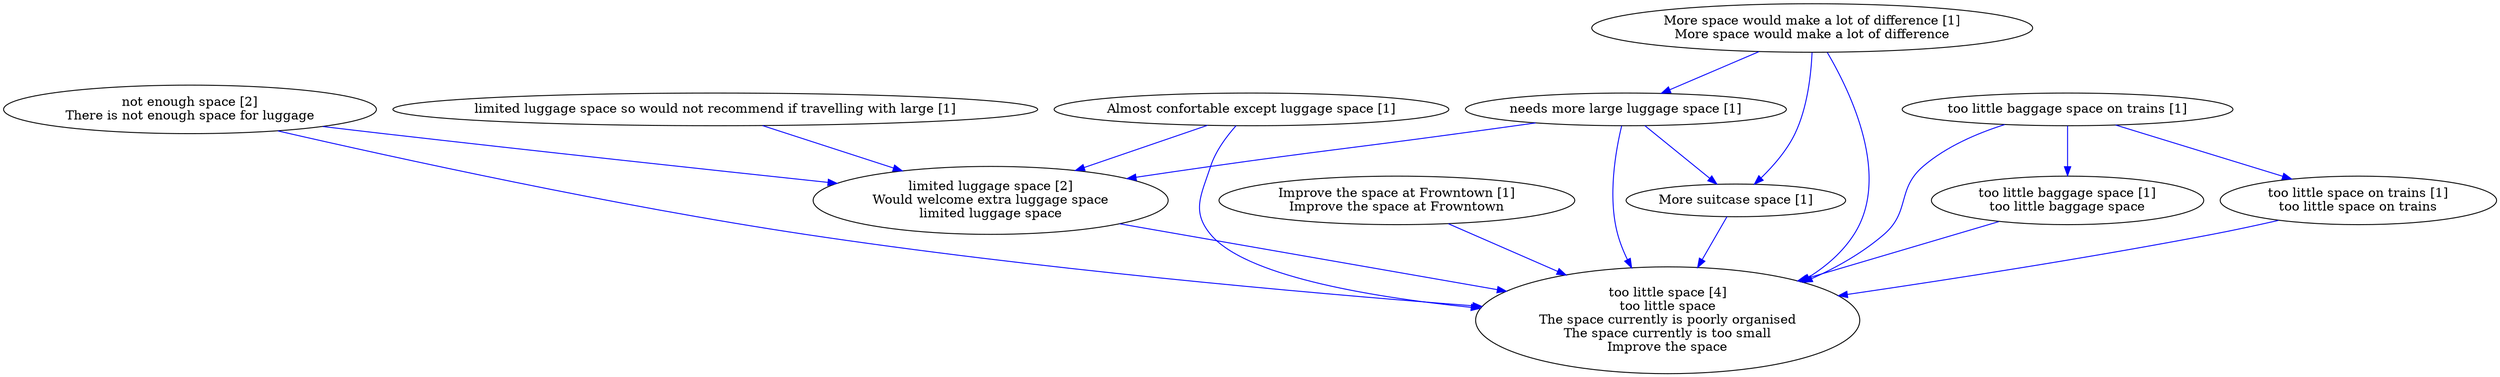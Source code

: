 digraph collapsedGraph {
"limited luggage space [2]\nWould welcome extra luggage space\nlimited luggage space""too little space [4]\ntoo little space\nThe space currently is poorly organised\nThe space currently is too small\nImprove the space""not enough space [2]\nThere is not enough space for luggage""Almost confortable except luggage space [1]""Improve the space at Frowntown [1]\nImprove the space at Frowntown""More space would make a lot of difference [1]\nMore space would make a lot of difference""More suitcase space [1]""limited luggage space so would not recommend if travelling with large [1]""needs more large luggage space [1]""too little baggage space on trains [1]""too little baggage space [1]\ntoo little baggage space""too little space on trains [1]\ntoo little space on trains""Almost confortable except luggage space [1]" -> "too little space [4]\ntoo little space\nThe space currently is poorly organised\nThe space currently is too small\nImprove the space" [color=blue]
"More space would make a lot of difference [1]\nMore space would make a lot of difference" -> "too little space [4]\ntoo little space\nThe space currently is poorly organised\nThe space currently is too small\nImprove the space" [color=blue]
"More space would make a lot of difference [1]\nMore space would make a lot of difference" -> "More suitcase space [1]" [color=blue]
"More suitcase space [1]" -> "too little space [4]\ntoo little space\nThe space currently is poorly organised\nThe space currently is too small\nImprove the space" [color=blue]
"Improve the space at Frowntown [1]\nImprove the space at Frowntown" -> "too little space [4]\ntoo little space\nThe space currently is poorly organised\nThe space currently is too small\nImprove the space" [color=blue]
"not enough space [2]\nThere is not enough space for luggage" -> "too little space [4]\ntoo little space\nThe space currently is poorly organised\nThe space currently is too small\nImprove the space" [color=blue]
"Almost confortable except luggage space [1]" -> "limited luggage space [2]\nWould welcome extra luggage space\nlimited luggage space" [color=blue]
"not enough space [2]\nThere is not enough space for luggage" -> "limited luggage space [2]\nWould welcome extra luggage space\nlimited luggage space" [color=blue]
"limited luggage space [2]\nWould welcome extra luggage space\nlimited luggage space" -> "too little space [4]\ntoo little space\nThe space currently is poorly organised\nThe space currently is too small\nImprove the space" [color=blue]
"limited luggage space so would not recommend if travelling with large [1]" -> "limited luggage space [2]\nWould welcome extra luggage space\nlimited luggage space" [color=blue]
"needs more large luggage space [1]" -> "More suitcase space [1]" [color=blue]
"needs more large luggage space [1]" -> "limited luggage space [2]\nWould welcome extra luggage space\nlimited luggage space" [color=blue]
"More space would make a lot of difference [1]\nMore space would make a lot of difference" -> "needs more large luggage space [1]" [color=blue]
"needs more large luggage space [1]" -> "too little space [4]\ntoo little space\nThe space currently is poorly organised\nThe space currently is too small\nImprove the space" [color=blue]
"too little baggage space on trains [1]" -> "too little baggage space [1]\ntoo little baggage space" [color=blue]
"too little baggage space [1]\ntoo little baggage space" -> "too little space [4]\ntoo little space\nThe space currently is poorly organised\nThe space currently is too small\nImprove the space" [color=blue]
"too little baggage space on trains [1]" -> "too little space on trains [1]\ntoo little space on trains" [color=blue]
"too little space on trains [1]\ntoo little space on trains" -> "too little space [4]\ntoo little space\nThe space currently is poorly organised\nThe space currently is too small\nImprove the space" [color=blue]
"too little baggage space on trains [1]" -> "too little space [4]\ntoo little space\nThe space currently is poorly organised\nThe space currently is too small\nImprove the space" [color=blue]
}